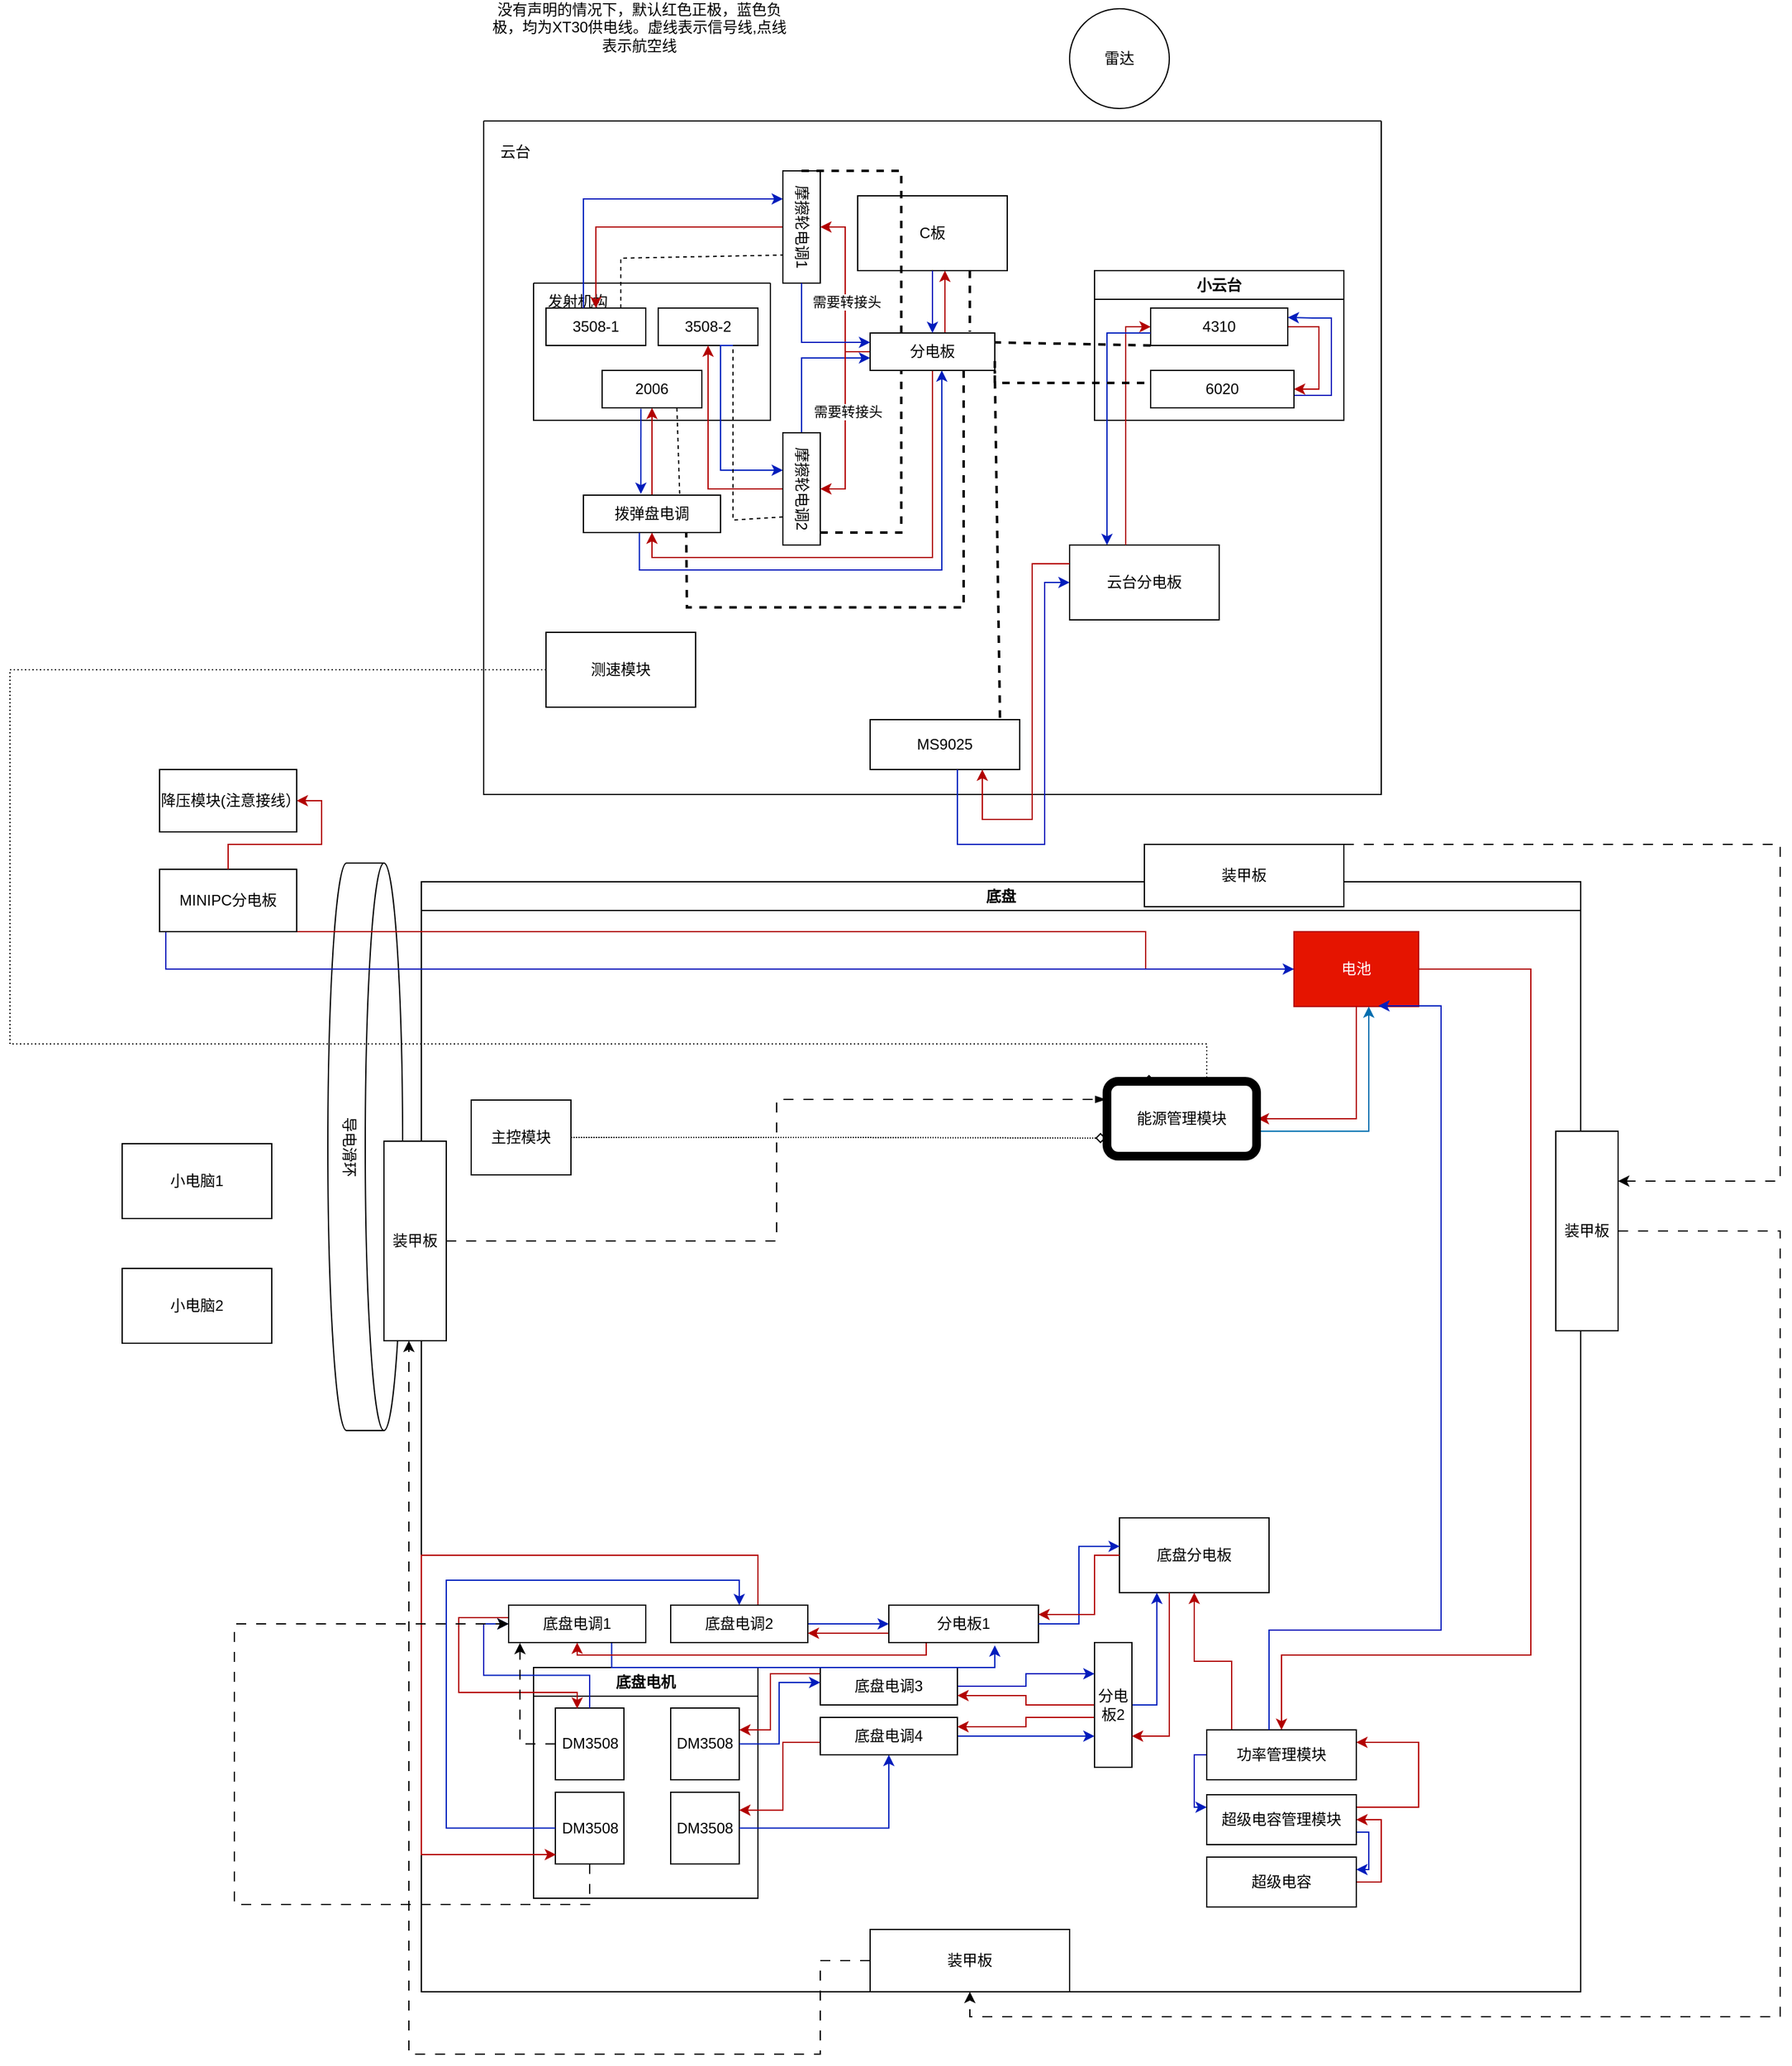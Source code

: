 <mxfile version="27.1.6">
  <diagram name="第 1 页" id="aTCW8c7fX1OC72tKNPOs">
    <mxGraphModel dx="2546" dy="654" grid="1" gridSize="10" guides="1" tooltips="1" connect="1" arrows="1" fold="1" page="1" pageScale="1" pageWidth="1654" pageHeight="2336" math="0" shadow="0">
      <root>
        <mxCell id="0" />
        <mxCell id="1" parent="0" />
        <mxCell id="EB4nh91A7E_JD2Sifpeh-33" value="导电滑环" style="shape=cylinder3;whiteSpace=wrap;html=1;boundedLbl=1;backgroundOutline=1;size=15;rotation=90;" vertex="1" parent="1">
          <mxGeometry x="-222.5" y="1062.5" width="455" height="60" as="geometry" />
        </mxCell>
        <mxCell id="6ucZ4N3q14ly0Ma9brnI-1" value="" style="swimlane;startSize=0;" parent="1" vertex="1">
          <mxGeometry x="100" y="270" width="720" height="540" as="geometry" />
        </mxCell>
        <mxCell id="6ucZ4N3q14ly0Ma9brnI-2" value="云台" style="text;html=1;align=center;verticalAlign=middle;resizable=0;points=[];autosize=1;strokeColor=none;fillColor=none;" parent="6ucZ4N3q14ly0Ma9brnI-1" vertex="1">
          <mxGeometry y="10" width="50" height="30" as="geometry" />
        </mxCell>
        <mxCell id="6ucZ4N3q14ly0Ma9brnI-4" value="C板" style="whiteSpace=wrap;html=1;" parent="6ucZ4N3q14ly0Ma9brnI-1" vertex="1">
          <mxGeometry x="300" y="60" width="120" height="60" as="geometry" />
        </mxCell>
        <mxCell id="6ucZ4N3q14ly0Ma9brnI-7" value="" style="swimlane;startSize=0;" parent="6ucZ4N3q14ly0Ma9brnI-1" vertex="1">
          <mxGeometry x="40" y="130" width="190" height="110" as="geometry" />
        </mxCell>
        <mxCell id="6ucZ4N3q14ly0Ma9brnI-5" value="3508-1" style="whiteSpace=wrap;html=1;" parent="6ucZ4N3q14ly0Ma9brnI-7" vertex="1">
          <mxGeometry x="10" y="20" width="80" height="30" as="geometry" />
        </mxCell>
        <mxCell id="6ucZ4N3q14ly0Ma9brnI-6" value="3508-2" style="whiteSpace=wrap;html=1;" parent="6ucZ4N3q14ly0Ma9brnI-7" vertex="1">
          <mxGeometry x="100" y="20" width="80" height="30" as="geometry" />
        </mxCell>
        <mxCell id="6ucZ4N3q14ly0Ma9brnI-8" value="发射机构" style="text;html=1;align=center;verticalAlign=middle;resizable=0;points=[];autosize=1;strokeColor=none;fillColor=none;" parent="6ucZ4N3q14ly0Ma9brnI-7" vertex="1">
          <mxGeometry width="70" height="30" as="geometry" />
        </mxCell>
        <mxCell id="6ucZ4N3q14ly0Ma9brnI-11" value="2006" style="whiteSpace=wrap;html=1;" parent="6ucZ4N3q14ly0Ma9brnI-7" vertex="1">
          <mxGeometry x="55" y="70" width="80" height="30" as="geometry" />
        </mxCell>
        <mxCell id="6ucZ4N3q14ly0Ma9brnI-16" value="小云台" style="swimlane;whiteSpace=wrap;html=1;" parent="6ucZ4N3q14ly0Ma9brnI-1" vertex="1">
          <mxGeometry x="490" y="120" width="200" height="120" as="geometry" />
        </mxCell>
        <mxCell id="6ucZ4N3q14ly0Ma9brnI-37" style="edgeStyle=orthogonalEdgeStyle;rounded=0;orthogonalLoop=1;jettySize=auto;html=1;entryX=1;entryY=0.5;entryDx=0;entryDy=0;exitX=1;exitY=0.5;exitDx=0;exitDy=0;fillColor=#e51400;strokeColor=#B20000;" parent="6ucZ4N3q14ly0Ma9brnI-16" source="6ucZ4N3q14ly0Ma9brnI-17" target="6ucZ4N3q14ly0Ma9brnI-19" edge="1">
          <mxGeometry relative="1" as="geometry" />
        </mxCell>
        <mxCell id="6ucZ4N3q14ly0Ma9brnI-17" value="4310" style="whiteSpace=wrap;html=1;" parent="6ucZ4N3q14ly0Ma9brnI-16" vertex="1">
          <mxGeometry x="45" y="30" width="110" height="30" as="geometry" />
        </mxCell>
        <mxCell id="6ucZ4N3q14ly0Ma9brnI-38" style="edgeStyle=orthogonalEdgeStyle;rounded=0;orthogonalLoop=1;jettySize=auto;html=1;exitX=1;exitY=1;exitDx=0;exitDy=0;entryX=1;entryY=0.25;entryDx=0;entryDy=0;fillColor=#0050ef;strokeColor=#001DBC;" parent="6ucZ4N3q14ly0Ma9brnI-16" source="6ucZ4N3q14ly0Ma9brnI-19" target="6ucZ4N3q14ly0Ma9brnI-17" edge="1">
          <mxGeometry relative="1" as="geometry">
            <Array as="points">
              <mxPoint x="160" y="100" />
              <mxPoint x="190" y="100" />
              <mxPoint x="190" y="38" />
              <mxPoint x="175" y="38" />
            </Array>
          </mxGeometry>
        </mxCell>
        <mxCell id="6ucZ4N3q14ly0Ma9brnI-19" value="6020" style="whiteSpace=wrap;html=1;" parent="6ucZ4N3q14ly0Ma9brnI-16" vertex="1">
          <mxGeometry x="45" y="80" width="115" height="30" as="geometry" />
        </mxCell>
        <mxCell id="6ucZ4N3q14ly0Ma9brnI-26" style="edgeStyle=orthogonalEdgeStyle;rounded=0;orthogonalLoop=1;jettySize=auto;html=1;fillColor=#e51400;strokeColor=#B20000;" parent="6ucZ4N3q14ly0Ma9brnI-1" source="6ucZ4N3q14ly0Ma9brnI-22" target="6ucZ4N3q14ly0Ma9brnI-5" edge="1">
          <mxGeometry relative="1" as="geometry" />
        </mxCell>
        <mxCell id="6ucZ4N3q14ly0Ma9brnI-22" value="摩擦轮电调1" style="whiteSpace=wrap;html=1;rotation=90;" parent="6ucZ4N3q14ly0Ma9brnI-1" vertex="1">
          <mxGeometry x="210" y="70" width="90" height="30" as="geometry" />
        </mxCell>
        <mxCell id="6ucZ4N3q14ly0Ma9brnI-27" style="edgeStyle=orthogonalEdgeStyle;rounded=0;orthogonalLoop=1;jettySize=auto;html=1;entryX=0.5;entryY=1;entryDx=0;entryDy=0;fillColor=#e51400;strokeColor=#B20000;" parent="6ucZ4N3q14ly0Ma9brnI-1" source="6ucZ4N3q14ly0Ma9brnI-23" target="6ucZ4N3q14ly0Ma9brnI-6" edge="1">
          <mxGeometry relative="1" as="geometry" />
        </mxCell>
        <mxCell id="EB4nh91A7E_JD2Sifpeh-8" style="edgeStyle=orthogonalEdgeStyle;rounded=0;orthogonalLoop=1;jettySize=auto;html=1;exitX=0;exitY=0.5;exitDx=0;exitDy=0;fillColor=#0050ef;strokeColor=#001DBC;" edge="1" parent="6ucZ4N3q14ly0Ma9brnI-1" source="6ucZ4N3q14ly0Ma9brnI-23">
          <mxGeometry relative="1" as="geometry">
            <mxPoint x="310" y="190" as="targetPoint" />
            <Array as="points">
              <mxPoint x="255" y="190" />
            </Array>
          </mxGeometry>
        </mxCell>
        <mxCell id="6ucZ4N3q14ly0Ma9brnI-23" value="摩擦轮电调2" style="whiteSpace=wrap;html=1;rotation=90;" parent="6ucZ4N3q14ly0Ma9brnI-1" vertex="1">
          <mxGeometry x="210" y="280" width="90" height="30" as="geometry" />
        </mxCell>
        <mxCell id="6ucZ4N3q14ly0Ma9brnI-31" style="edgeStyle=orthogonalEdgeStyle;rounded=0;orthogonalLoop=1;jettySize=auto;html=1;entryX=0.5;entryY=1;entryDx=0;entryDy=0;fillColor=#e51400;strokeColor=#B20000;" parent="6ucZ4N3q14ly0Ma9brnI-1" source="6ucZ4N3q14ly0Ma9brnI-30" target="6ucZ4N3q14ly0Ma9brnI-11" edge="1">
          <mxGeometry relative="1" as="geometry" />
        </mxCell>
        <mxCell id="6ucZ4N3q14ly0Ma9brnI-30" value="拨弹盘电调" style="whiteSpace=wrap;html=1;" parent="6ucZ4N3q14ly0Ma9brnI-1" vertex="1">
          <mxGeometry x="80" y="300" width="110" height="30" as="geometry" />
        </mxCell>
        <mxCell id="6ucZ4N3q14ly0Ma9brnI-35" style="edgeStyle=orthogonalEdgeStyle;rounded=0;orthogonalLoop=1;jettySize=auto;html=1;entryX=0.25;entryY=1;entryDx=0;entryDy=0;fillColor=#0050ef;strokeColor=#001DBC;" parent="6ucZ4N3q14ly0Ma9brnI-1" source="6ucZ4N3q14ly0Ma9brnI-5" target="6ucZ4N3q14ly0Ma9brnI-22" edge="1">
          <mxGeometry relative="1" as="geometry">
            <Array as="points">
              <mxPoint x="80" y="63" />
            </Array>
          </mxGeometry>
        </mxCell>
        <mxCell id="6ucZ4N3q14ly0Ma9brnI-44" style="edgeStyle=orthogonalEdgeStyle;rounded=0;orthogonalLoop=1;jettySize=auto;html=1;exitX=0.75;exitY=1;exitDx=0;exitDy=0;fillColor=#0050ef;strokeColor=#001DBC;" parent="6ucZ4N3q14ly0Ma9brnI-1" source="6ucZ4N3q14ly0Ma9brnI-6" edge="1">
          <mxGeometry relative="1" as="geometry">
            <mxPoint x="240" y="280" as="targetPoint" />
            <Array as="points">
              <mxPoint x="190" y="180" />
              <mxPoint x="190" y="280" />
              <mxPoint x="240" y="280" />
            </Array>
          </mxGeometry>
        </mxCell>
        <mxCell id="EB4nh91A7E_JD2Sifpeh-4" style="edgeStyle=orthogonalEdgeStyle;rounded=0;orthogonalLoop=1;jettySize=auto;html=1;entryX=0.75;entryY=1;entryDx=0;entryDy=0;exitX=0.408;exitY=1.003;exitDx=0;exitDy=0;exitPerimeter=0;fillColor=#0050ef;strokeColor=#001DBC;" edge="1" parent="6ucZ4N3q14ly0Ma9brnI-1" source="6ucZ4N3q14ly0Ma9brnI-30">
          <mxGeometry relative="1" as="geometry">
            <mxPoint x="113" y="330" as="sourcePoint" />
            <mxPoint x="367.5" y="200" as="targetPoint" />
            <Array as="points">
              <mxPoint x="125" y="360" />
              <mxPoint x="368" y="360" />
            </Array>
          </mxGeometry>
        </mxCell>
        <mxCell id="EB4nh91A7E_JD2Sifpeh-5" style="edgeStyle=orthogonalEdgeStyle;rounded=0;orthogonalLoop=1;jettySize=auto;html=1;exitX=0.389;exitY=1.024;exitDx=0;exitDy=0;exitPerimeter=0;fillColor=#0050ef;strokeColor=#001DBC;" edge="1" parent="6ucZ4N3q14ly0Ma9brnI-1" source="6ucZ4N3q14ly0Ma9brnI-11">
          <mxGeometry relative="1" as="geometry">
            <mxPoint x="126" y="299" as="targetPoint" />
            <Array as="points">
              <mxPoint x="126" y="299" />
            </Array>
          </mxGeometry>
        </mxCell>
        <mxCell id="EB4nh91A7E_JD2Sifpeh-9" value="" style="endArrow=none;dashed=1;html=1;rounded=0;exitX=0.75;exitY=0;exitDx=0;exitDy=0;entryX=0.75;entryY=1;entryDx=0;entryDy=0;" edge="1" parent="6ucZ4N3q14ly0Ma9brnI-1" source="6ucZ4N3q14ly0Ma9brnI-5" target="6ucZ4N3q14ly0Ma9brnI-22">
          <mxGeometry width="50" height="50" relative="1" as="geometry">
            <mxPoint x="340" y="280" as="sourcePoint" />
            <mxPoint x="390" y="230" as="targetPoint" />
            <Array as="points">
              <mxPoint x="110" y="110" />
            </Array>
          </mxGeometry>
        </mxCell>
        <mxCell id="EB4nh91A7E_JD2Sifpeh-10" value="" style="endArrow=none;dashed=1;html=1;rounded=0;entryX=0.75;entryY=1;entryDx=0;entryDy=0;exitX=0.75;exitY=1;exitDx=0;exitDy=0;" edge="1" parent="6ucZ4N3q14ly0Ma9brnI-1" source="6ucZ4N3q14ly0Ma9brnI-23" target="6ucZ4N3q14ly0Ma9brnI-6">
          <mxGeometry width="50" height="50" relative="1" as="geometry">
            <mxPoint x="340" y="280" as="sourcePoint" />
            <mxPoint x="390" y="230" as="targetPoint" />
            <Array as="points">
              <mxPoint x="200" y="320" />
            </Array>
          </mxGeometry>
        </mxCell>
        <mxCell id="EB4nh91A7E_JD2Sifpeh-11" value="" style="endArrow=none;dashed=1;html=1;strokeWidth=2;rounded=0;entryX=0.25;entryY=1;entryDx=0;entryDy=0;" edge="1" parent="6ucZ4N3q14ly0Ma9brnI-1" target="6ucZ4N3q14ly0Ma9brnI-20">
          <mxGeometry width="50" height="50" relative="1" as="geometry">
            <mxPoint x="270" y="330" as="sourcePoint" />
            <mxPoint x="320" y="280" as="targetPoint" />
            <Array as="points">
              <mxPoint x="335" y="330" />
            </Array>
          </mxGeometry>
        </mxCell>
        <mxCell id="EB4nh91A7E_JD2Sifpeh-13" value="" style="endArrow=none;dashed=1;html=1;rounded=0;exitX=0.75;exitY=1;exitDx=0;exitDy=0;entryX=0.702;entryY=-0.037;entryDx=0;entryDy=0;entryPerimeter=0;" edge="1" parent="6ucZ4N3q14ly0Ma9brnI-1" source="6ucZ4N3q14ly0Ma9brnI-11" target="6ucZ4N3q14ly0Ma9brnI-30">
          <mxGeometry width="50" height="50" relative="1" as="geometry">
            <mxPoint x="150" y="172" as="sourcePoint" />
            <mxPoint x="280" y="130" as="targetPoint" />
            <Array as="points" />
          </mxGeometry>
        </mxCell>
        <mxCell id="EB4nh91A7E_JD2Sifpeh-21" value="MS9025" style="whiteSpace=wrap;html=1;" vertex="1" parent="6ucZ4N3q14ly0Ma9brnI-1">
          <mxGeometry x="310" y="480" width="120" height="40" as="geometry" />
        </mxCell>
        <mxCell id="EB4nh91A7E_JD2Sifpeh-63" value="测速模块" style="whiteSpace=wrap;html=1;" vertex="1" parent="6ucZ4N3q14ly0Ma9brnI-1">
          <mxGeometry x="50" y="410" width="120" height="60" as="geometry" />
        </mxCell>
        <mxCell id="EB4nh91A7E_JD2Sifpeh-102" value="云台分电板" style="whiteSpace=wrap;html=1;" vertex="1" parent="6ucZ4N3q14ly0Ma9brnI-1">
          <mxGeometry x="470" y="340" width="120" height="60" as="geometry" />
        </mxCell>
        <mxCell id="6ucZ4N3q14ly0Ma9brnI-29" style="edgeStyle=orthogonalEdgeStyle;rounded=0;orthogonalLoop=1;jettySize=auto;html=1;entryX=0;entryY=0.5;entryDx=0;entryDy=0;fillColor=#e51400;strokeColor=#B20000;" parent="6ucZ4N3q14ly0Ma9brnI-1" target="6ucZ4N3q14ly0Ma9brnI-17" edge="1">
          <mxGeometry relative="1" as="geometry">
            <mxPoint x="515" y="340" as="sourcePoint" />
            <Array as="points">
              <mxPoint x="515" y="340" />
              <mxPoint x="515" y="165" />
            </Array>
          </mxGeometry>
        </mxCell>
        <mxCell id="6ucZ4N3q14ly0Ma9brnI-41" style="edgeStyle=orthogonalEdgeStyle;rounded=0;orthogonalLoop=1;jettySize=auto;html=1;fillColor=#0050ef;strokeColor=#001DBC;" parent="6ucZ4N3q14ly0Ma9brnI-1" source="6ucZ4N3q14ly0Ma9brnI-17" edge="1">
          <mxGeometry relative="1" as="geometry">
            <Array as="points">
              <mxPoint x="500" y="170" />
            </Array>
            <mxPoint x="500" y="340" as="targetPoint" />
          </mxGeometry>
        </mxCell>
        <mxCell id="EB4nh91A7E_JD2Sifpeh-30" style="edgeStyle=orthogonalEdgeStyle;rounded=0;orthogonalLoop=1;jettySize=auto;html=1;fillColor=#0050ef;strokeColor=#001DBC;entryX=0;entryY=0.5;entryDx=0;entryDy=0;" edge="1" parent="6ucZ4N3q14ly0Ma9brnI-1" source="EB4nh91A7E_JD2Sifpeh-21" target="EB4nh91A7E_JD2Sifpeh-102">
          <mxGeometry relative="1" as="geometry">
            <mxPoint x="420" y="670" as="targetPoint" />
            <Array as="points">
              <mxPoint x="380" y="580" />
              <mxPoint x="450" y="580" />
              <mxPoint x="450" y="370" />
            </Array>
          </mxGeometry>
        </mxCell>
        <mxCell id="EB4nh91A7E_JD2Sifpeh-29" style="edgeStyle=orthogonalEdgeStyle;rounded=0;orthogonalLoop=1;jettySize=auto;html=1;entryX=0.75;entryY=1;entryDx=0;entryDy=0;fillColor=#e51400;strokeColor=#B20000;exitX=0;exitY=0.25;exitDx=0;exitDy=0;" edge="1" parent="6ucZ4N3q14ly0Ma9brnI-1" source="EB4nh91A7E_JD2Sifpeh-102" target="EB4nh91A7E_JD2Sifpeh-21">
          <mxGeometry relative="1" as="geometry">
            <Array as="points">
              <mxPoint x="440" y="355" />
              <mxPoint x="440" y="560" />
              <mxPoint x="400" y="560" />
            </Array>
          </mxGeometry>
        </mxCell>
        <mxCell id="6ucZ4N3q14ly0Ma9brnI-24" style="edgeStyle=orthogonalEdgeStyle;rounded=0;orthogonalLoop=1;jettySize=auto;html=1;entryX=0.5;entryY=0;entryDx=0;entryDy=0;fillColor=#e51400;strokeColor=#B20000;" parent="1" source="6ucZ4N3q14ly0Ma9brnI-20" target="6ucZ4N3q14ly0Ma9brnI-22" edge="1">
          <mxGeometry relative="1" as="geometry" />
        </mxCell>
        <mxCell id="EB4nh91A7E_JD2Sifpeh-2" value="需要转接头" style="edgeLabel;html=1;align=center;verticalAlign=middle;resizable=0;points=[];" vertex="1" connectable="0" parent="6ucZ4N3q14ly0Ma9brnI-24">
          <mxGeometry x="-0.133" y="-1" relative="1" as="geometry">
            <mxPoint as="offset" />
          </mxGeometry>
        </mxCell>
        <mxCell id="6ucZ4N3q14ly0Ma9brnI-25" style="edgeStyle=orthogonalEdgeStyle;rounded=0;orthogonalLoop=1;jettySize=auto;html=1;entryX=0.5;entryY=0;entryDx=0;entryDy=0;fillColor=#e51400;strokeColor=#B20000;" parent="1" source="6ucZ4N3q14ly0Ma9brnI-20" target="6ucZ4N3q14ly0Ma9brnI-23" edge="1">
          <mxGeometry relative="1" as="geometry" />
        </mxCell>
        <mxCell id="EB4nh91A7E_JD2Sifpeh-3" value="需要转接头" style="edgeLabel;html=1;align=center;verticalAlign=middle;resizable=0;points=[];" vertex="1" connectable="0" parent="6ucZ4N3q14ly0Ma9brnI-25">
          <mxGeometry x="-0.102" y="2" relative="1" as="geometry">
            <mxPoint as="offset" />
          </mxGeometry>
        </mxCell>
        <mxCell id="6ucZ4N3q14ly0Ma9brnI-32" style="edgeStyle=orthogonalEdgeStyle;rounded=0;orthogonalLoop=1;jettySize=auto;html=1;entryX=0.5;entryY=1;entryDx=0;entryDy=0;fillColor=#e51400;strokeColor=#B20000;" parent="1" source="6ucZ4N3q14ly0Ma9brnI-20" target="6ucZ4N3q14ly0Ma9brnI-30" edge="1">
          <mxGeometry relative="1" as="geometry">
            <Array as="points">
              <mxPoint x="460" y="620" />
              <mxPoint x="235" y="620" />
            </Array>
          </mxGeometry>
        </mxCell>
        <mxCell id="6ucZ4N3q14ly0Ma9brnI-43" style="edgeStyle=orthogonalEdgeStyle;rounded=0;orthogonalLoop=1;jettySize=auto;html=1;fillColor=#e51400;strokeColor=#B20000;" parent="1" source="6ucZ4N3q14ly0Ma9brnI-20" edge="1">
          <mxGeometry relative="1" as="geometry">
            <mxPoint x="470" y="390" as="targetPoint" />
            <Array as="points">
              <mxPoint x="470" y="390" />
            </Array>
          </mxGeometry>
        </mxCell>
        <mxCell id="6ucZ4N3q14ly0Ma9brnI-20" value="分电板" style="whiteSpace=wrap;html=1;" parent="1" vertex="1">
          <mxGeometry x="410" y="440" width="100" height="30" as="geometry" />
        </mxCell>
        <mxCell id="6ucZ4N3q14ly0Ma9brnI-21" style="edgeStyle=orthogonalEdgeStyle;rounded=0;orthogonalLoop=1;jettySize=auto;html=1;fillColor=#0050ef;strokeColor=#001DBC;" parent="1" source="6ucZ4N3q14ly0Ma9brnI-4" target="6ucZ4N3q14ly0Ma9brnI-20" edge="1">
          <mxGeometry relative="1" as="geometry" />
        </mxCell>
        <mxCell id="EB4nh91A7E_JD2Sifpeh-7" style="edgeStyle=orthogonalEdgeStyle;rounded=0;orthogonalLoop=1;jettySize=auto;html=1;entryX=0;entryY=0.25;entryDx=0;entryDy=0;exitX=1;exitY=0.5;exitDx=0;exitDy=0;fillColor=#0050ef;strokeColor=#001DBC;" edge="1" parent="1" source="6ucZ4N3q14ly0Ma9brnI-22" target="6ucZ4N3q14ly0Ma9brnI-20">
          <mxGeometry relative="1" as="geometry" />
        </mxCell>
        <mxCell id="EB4nh91A7E_JD2Sifpeh-12" value="" style="endArrow=none;dashed=1;html=1;strokeWidth=2;rounded=0;entryX=0;entryY=0.5;entryDx=0;entryDy=0;exitX=0.25;exitY=0;exitDx=0;exitDy=0;" edge="1" parent="1" source="6ucZ4N3q14ly0Ma9brnI-20" target="6ucZ4N3q14ly0Ma9brnI-22">
          <mxGeometry width="50" height="50" relative="1" as="geometry">
            <mxPoint x="500" y="690" as="sourcePoint" />
            <mxPoint x="565" y="560" as="targetPoint" />
            <Array as="points">
              <mxPoint x="435" y="310" />
            </Array>
          </mxGeometry>
        </mxCell>
        <mxCell id="EB4nh91A7E_JD2Sifpeh-16" value="" style="endArrow=none;dashed=1;html=1;strokeWidth=2;rounded=0;entryX=0.75;entryY=1;entryDx=0;entryDy=0;exitX=0.75;exitY=1;exitDx=0;exitDy=0;" edge="1" parent="1" source="6ucZ4N3q14ly0Ma9brnI-20" target="6ucZ4N3q14ly0Ma9brnI-30">
          <mxGeometry width="50" height="50" relative="1" as="geometry">
            <mxPoint x="280" y="730" as="sourcePoint" />
            <mxPoint x="345" y="600" as="targetPoint" />
            <Array as="points">
              <mxPoint x="485" y="660" />
              <mxPoint x="263" y="660" />
            </Array>
          </mxGeometry>
        </mxCell>
        <mxCell id="EB4nh91A7E_JD2Sifpeh-17" value="" style="endArrow=none;dashed=1;html=1;strokeWidth=2;rounded=0;entryX=1;entryY=0.25;entryDx=0;entryDy=0;exitX=0;exitY=1;exitDx=0;exitDy=0;" edge="1" parent="1" source="6ucZ4N3q14ly0Ma9brnI-17" target="6ucZ4N3q14ly0Ma9brnI-20">
          <mxGeometry width="50" height="50" relative="1" as="geometry">
            <mxPoint x="695" y="497" as="sourcePoint" />
            <mxPoint x="630" y="390" as="targetPoint" />
            <Array as="points" />
          </mxGeometry>
        </mxCell>
        <mxCell id="EB4nh91A7E_JD2Sifpeh-18" value="" style="endArrow=none;dashed=1;html=1;strokeWidth=2;rounded=0;entryX=1;entryY=0.75;entryDx=0;entryDy=0;" edge="1" parent="1" target="6ucZ4N3q14ly0Ma9brnI-20">
          <mxGeometry width="50" height="50" relative="1" as="geometry">
            <mxPoint x="630" y="480" as="sourcePoint" />
            <mxPoint x="640" y="480" as="targetPoint" />
            <Array as="points">
              <mxPoint x="510" y="480" />
            </Array>
          </mxGeometry>
        </mxCell>
        <mxCell id="EB4nh91A7E_JD2Sifpeh-20" value="" style="endArrow=none;dashed=1;html=1;strokeWidth=2;rounded=0;exitX=0.75;exitY=1;exitDx=0;exitDy=0;" edge="1" parent="1" source="6ucZ4N3q14ly0Ma9brnI-4">
          <mxGeometry width="50" height="50" relative="1" as="geometry">
            <mxPoint x="615" y="352" as="sourcePoint" />
            <mxPoint x="490" y="439" as="targetPoint" />
            <Array as="points" />
          </mxGeometry>
        </mxCell>
        <mxCell id="EB4nh91A7E_JD2Sifpeh-23" value="" style="endArrow=none;dashed=1;html=1;strokeWidth=2;rounded=0;entryX=1;entryY=1;entryDx=0;entryDy=0;exitX=0.868;exitY=-0.037;exitDx=0;exitDy=0;exitPerimeter=0;" edge="1" parent="1" source="EB4nh91A7E_JD2Sifpeh-21" target="6ucZ4N3q14ly0Ma9brnI-20">
          <mxGeometry width="50" height="50" relative="1" as="geometry">
            <mxPoint x="470" y="850" as="sourcePoint" />
            <mxPoint x="535" y="720" as="targetPoint" />
            <Array as="points" />
          </mxGeometry>
        </mxCell>
        <mxCell id="EB4nh91A7E_JD2Sifpeh-24" value="底盘" style="swimlane;whiteSpace=wrap;html=1;" vertex="1" parent="1">
          <mxGeometry x="50" y="880" width="930" height="890" as="geometry" />
        </mxCell>
        <mxCell id="EB4nh91A7E_JD2Sifpeh-28" style="edgeStyle=orthogonalEdgeStyle;rounded=0;orthogonalLoop=1;jettySize=auto;html=1;entryX=1;entryY=0.25;entryDx=0;entryDy=0;fillColor=#e51400;strokeColor=#B20000;" edge="1" parent="EB4nh91A7E_JD2Sifpeh-24" target="EB4nh91A7E_JD2Sifpeh-27">
          <mxGeometry relative="1" as="geometry">
            <mxPoint x="700" y="77.5" as="sourcePoint" />
            <mxPoint x="460" y="92.5" as="targetPoint" />
            <Array as="points">
              <mxPoint x="700" y="70" />
              <mxPoint x="581" y="70" />
              <mxPoint x="581" y="40" />
              <mxPoint x="-140" y="40" />
              <mxPoint x="-140" y="2" />
            </Array>
          </mxGeometry>
        </mxCell>
        <mxCell id="EB4nh91A7E_JD2Sifpeh-35" style="edgeStyle=orthogonalEdgeStyle;rounded=0;orthogonalLoop=1;jettySize=auto;html=1;entryX=1;entryY=0.5;entryDx=0;entryDy=0;exitX=0.5;exitY=1;exitDx=0;exitDy=0;fillColor=#e51400;strokeColor=#B20000;" edge="1" parent="EB4nh91A7E_JD2Sifpeh-24" source="EB4nh91A7E_JD2Sifpeh-25" target="EB4nh91A7E_JD2Sifpeh-34">
          <mxGeometry relative="1" as="geometry" />
        </mxCell>
        <mxCell id="EB4nh91A7E_JD2Sifpeh-25" value="电池" style="whiteSpace=wrap;html=1;fillColor=#e51400;fontColor=#ffffff;strokeColor=#B20000;" vertex="1" parent="EB4nh91A7E_JD2Sifpeh-24">
          <mxGeometry x="700" y="40" width="100" height="60" as="geometry" />
        </mxCell>
        <mxCell id="EB4nh91A7E_JD2Sifpeh-31" style="edgeStyle=orthogonalEdgeStyle;rounded=0;orthogonalLoop=1;jettySize=auto;html=1;fillColor=#0050ef;strokeColor=#001DBC;" edge="1" parent="EB4nh91A7E_JD2Sifpeh-24">
          <mxGeometry relative="1" as="geometry">
            <mxPoint x="-205" y="20.0" as="sourcePoint" />
            <mxPoint x="700" y="70" as="targetPoint" />
            <Array as="points">
              <mxPoint x="700" y="70" />
            </Array>
          </mxGeometry>
        </mxCell>
        <mxCell id="EB4nh91A7E_JD2Sifpeh-36" style="edgeStyle=orthogonalEdgeStyle;rounded=0;orthogonalLoop=1;jettySize=auto;html=1;fillColor=#1ba1e2;strokeColor=#006EAF;" edge="1" parent="EB4nh91A7E_JD2Sifpeh-24" source="EB4nh91A7E_JD2Sifpeh-34">
          <mxGeometry relative="1" as="geometry">
            <mxPoint x="760" y="100" as="targetPoint" />
            <Array as="points">
              <mxPoint x="760" y="200" />
              <mxPoint x="760" y="100" />
            </Array>
          </mxGeometry>
        </mxCell>
        <mxCell id="EB4nh91A7E_JD2Sifpeh-34" value="能源管理模块" style="rounded=1;whiteSpace=wrap;html=1;glass=0;strokeWidth=7;perimeterSpacing=1;" vertex="1" parent="EB4nh91A7E_JD2Sifpeh-24">
          <mxGeometry x="550" y="160" width="120" height="60" as="geometry" />
        </mxCell>
        <mxCell id="EB4nh91A7E_JD2Sifpeh-38" style="edgeStyle=orthogonalEdgeStyle;rounded=0;orthogonalLoop=1;jettySize=auto;html=1;entryX=0;entryY=0.75;entryDx=0;entryDy=0;endArrow=diamond;endFill=0;dashed=1;dashPattern=1 1;" edge="1" parent="EB4nh91A7E_JD2Sifpeh-24" source="EB4nh91A7E_JD2Sifpeh-37" target="EB4nh91A7E_JD2Sifpeh-34">
          <mxGeometry relative="1" as="geometry" />
        </mxCell>
        <mxCell id="EB4nh91A7E_JD2Sifpeh-37" value="主控模块" style="rounded=0;whiteSpace=wrap;html=1;" vertex="1" parent="EB4nh91A7E_JD2Sifpeh-24">
          <mxGeometry x="40" y="175" width="80" height="60" as="geometry" />
        </mxCell>
        <mxCell id="EB4nh91A7E_JD2Sifpeh-43" value="装甲板" style="whiteSpace=wrap;html=1;" vertex="1" parent="EB4nh91A7E_JD2Sifpeh-24">
          <mxGeometry x="-30" y="208" width="50" height="160" as="geometry" />
        </mxCell>
        <mxCell id="EB4nh91A7E_JD2Sifpeh-40" style="edgeStyle=orthogonalEdgeStyle;rounded=0;orthogonalLoop=1;jettySize=auto;html=1;entryX=0;entryY=0.25;entryDx=0;entryDy=0;endArrow=blockThin;endFill=1;dashed=1;dashPattern=8 8;exitX=1;exitY=0.5;exitDx=0;exitDy=0;" edge="1" parent="EB4nh91A7E_JD2Sifpeh-24" source="EB4nh91A7E_JD2Sifpeh-43" target="EB4nh91A7E_JD2Sifpeh-34">
          <mxGeometry relative="1" as="geometry">
            <mxPoint x="10" y="170" as="sourcePoint" />
          </mxGeometry>
        </mxCell>
        <mxCell id="EB4nh91A7E_JD2Sifpeh-113" style="edgeStyle=orthogonalEdgeStyle;rounded=0;orthogonalLoop=1;jettySize=auto;html=1;exitX=0;exitY=0.5;exitDx=0;exitDy=0;dashed=1;dashPattern=8 8;" edge="1" parent="EB4nh91A7E_JD2Sifpeh-24" source="EB4nh91A7E_JD2Sifpeh-46" target="EB4nh91A7E_JD2Sifpeh-43">
          <mxGeometry relative="1" as="geometry">
            <Array as="points">
              <mxPoint x="320" y="865" />
              <mxPoint x="320" y="940" />
              <mxPoint x="-10" y="940" />
            </Array>
          </mxGeometry>
        </mxCell>
        <mxCell id="EB4nh91A7E_JD2Sifpeh-46" value="装甲板" style="whiteSpace=wrap;html=1;" vertex="1" parent="EB4nh91A7E_JD2Sifpeh-24">
          <mxGeometry x="360" y="840" width="160" height="50" as="geometry" />
        </mxCell>
        <mxCell id="EB4nh91A7E_JD2Sifpeh-119" value="底盘分电板" style="whiteSpace=wrap;html=1;" vertex="1" parent="EB4nh91A7E_JD2Sifpeh-24">
          <mxGeometry x="560" y="510" width="120" height="60" as="geometry" />
        </mxCell>
        <mxCell id="EB4nh91A7E_JD2Sifpeh-32" value="没有声明的情况下，默认红色正极，蓝色负极，均为XT30供电线。虚线表示信号线,点线表示航空线" style="text;html=1;align=center;verticalAlign=middle;whiteSpace=wrap;rounded=0;" vertex="1" parent="1">
          <mxGeometry x="100" y="180" width="250" height="30" as="geometry" />
        </mxCell>
        <mxCell id="EB4nh91A7E_JD2Sifpeh-114" style="edgeStyle=orthogonalEdgeStyle;rounded=0;orthogonalLoop=1;jettySize=auto;html=1;entryX=1;entryY=0.25;entryDx=0;entryDy=0;exitX=1;exitY=0;exitDx=0;exitDy=0;dashed=1;dashPattern=8 8;" edge="1" parent="1" source="EB4nh91A7E_JD2Sifpeh-41" target="EB4nh91A7E_JD2Sifpeh-44">
          <mxGeometry relative="1" as="geometry">
            <Array as="points">
              <mxPoint x="1140" y="850" />
              <mxPoint x="1140" y="1120" />
            </Array>
          </mxGeometry>
        </mxCell>
        <mxCell id="EB4nh91A7E_JD2Sifpeh-41" value="装甲板" style="whiteSpace=wrap;html=1;" vertex="1" parent="1">
          <mxGeometry x="630" y="850" width="160" height="50" as="geometry" />
        </mxCell>
        <mxCell id="EB4nh91A7E_JD2Sifpeh-53" value="底盘电机" style="swimlane;whiteSpace=wrap;html=1;" vertex="1" parent="1">
          <mxGeometry x="140" y="1510" width="180" height="185" as="geometry" />
        </mxCell>
        <mxCell id="EB4nh91A7E_JD2Sifpeh-54" value="DM3508" style="whiteSpace=wrap;html=1;" vertex="1" parent="EB4nh91A7E_JD2Sifpeh-53">
          <mxGeometry x="17.5" y="32.5" width="55" height="57.5" as="geometry" />
        </mxCell>
        <mxCell id="EB4nh91A7E_JD2Sifpeh-55" value="DM3508" style="whiteSpace=wrap;html=1;" vertex="1" parent="EB4nh91A7E_JD2Sifpeh-53">
          <mxGeometry x="110" y="32.5" width="55" height="57.5" as="geometry" />
        </mxCell>
        <mxCell id="EB4nh91A7E_JD2Sifpeh-56" value="DM3508" style="whiteSpace=wrap;html=1;" vertex="1" parent="EB4nh91A7E_JD2Sifpeh-53">
          <mxGeometry x="17.5" y="100" width="55" height="57.5" as="geometry" />
        </mxCell>
        <mxCell id="EB4nh91A7E_JD2Sifpeh-57" value="DM3508" style="whiteSpace=wrap;html=1;" vertex="1" parent="EB4nh91A7E_JD2Sifpeh-53">
          <mxGeometry x="110" y="100" width="55" height="57.5" as="geometry" />
        </mxCell>
        <mxCell id="EB4nh91A7E_JD2Sifpeh-62" style="edgeStyle=orthogonalEdgeStyle;rounded=0;orthogonalLoop=1;jettySize=auto;html=1;fillColor=#0050ef;strokeColor=#001DBC;" edge="1" parent="1" source="EB4nh91A7E_JD2Sifpeh-57" target="EB4nh91A7E_JD2Sifpeh-60">
          <mxGeometry relative="1" as="geometry">
            <Array as="points">
              <mxPoint x="425" y="1639" />
            </Array>
          </mxGeometry>
        </mxCell>
        <mxCell id="EB4nh91A7E_JD2Sifpeh-67" style="edgeStyle=orthogonalEdgeStyle;rounded=0;orthogonalLoop=1;jettySize=auto;html=1;entryX=0;entryY=0.75;entryDx=0;entryDy=0;fillColor=#0050ef;strokeColor=#001DBC;" edge="1" parent="1" source="EB4nh91A7E_JD2Sifpeh-60" target="EB4nh91A7E_JD2Sifpeh-65">
          <mxGeometry relative="1" as="geometry" />
        </mxCell>
        <mxCell id="EB4nh91A7E_JD2Sifpeh-70" style="edgeStyle=orthogonalEdgeStyle;rounded=0;orthogonalLoop=1;jettySize=auto;html=1;entryX=1;entryY=0.25;entryDx=0;entryDy=0;fillColor=#e51400;strokeColor=#B20000;" edge="1" parent="1" source="EB4nh91A7E_JD2Sifpeh-60" target="EB4nh91A7E_JD2Sifpeh-57">
          <mxGeometry relative="1" as="geometry">
            <Array as="points">
              <mxPoint x="340" y="1570" />
              <mxPoint x="340" y="1624" />
            </Array>
          </mxGeometry>
        </mxCell>
        <mxCell id="EB4nh91A7E_JD2Sifpeh-60" value="底盘电调4" style="whiteSpace=wrap;html=1;" vertex="1" parent="1">
          <mxGeometry x="370" y="1550" width="110" height="30" as="geometry" />
        </mxCell>
        <mxCell id="EB4nh91A7E_JD2Sifpeh-66" style="edgeStyle=orthogonalEdgeStyle;rounded=0;orthogonalLoop=1;jettySize=auto;html=1;entryX=0;entryY=0.25;entryDx=0;entryDy=0;fillColor=#0050ef;strokeColor=#001DBC;" edge="1" parent="1" source="EB4nh91A7E_JD2Sifpeh-61" target="EB4nh91A7E_JD2Sifpeh-65">
          <mxGeometry relative="1" as="geometry" />
        </mxCell>
        <mxCell id="EB4nh91A7E_JD2Sifpeh-71" style="edgeStyle=orthogonalEdgeStyle;rounded=0;orthogonalLoop=1;jettySize=auto;html=1;fillColor=#e51400;strokeColor=#B20000;exitX=0.073;exitY=0.104;exitDx=0;exitDy=0;exitPerimeter=0;" edge="1" parent="1" source="EB4nh91A7E_JD2Sifpeh-61">
          <mxGeometry relative="1" as="geometry">
            <mxPoint x="305" y="1560" as="targetPoint" />
            <Array as="points">
              <mxPoint x="370" y="1513" />
              <mxPoint x="370" y="1515" />
              <mxPoint x="330" y="1515" />
              <mxPoint x="330" y="1560" />
            </Array>
          </mxGeometry>
        </mxCell>
        <mxCell id="EB4nh91A7E_JD2Sifpeh-61" value="底盘电调3" style="whiteSpace=wrap;html=1;" vertex="1" parent="1">
          <mxGeometry x="370" y="1510" width="110" height="30" as="geometry" />
        </mxCell>
        <mxCell id="EB4nh91A7E_JD2Sifpeh-78" style="edgeStyle=orthogonalEdgeStyle;rounded=0;orthogonalLoop=1;jettySize=auto;html=1;fillColor=#e51400;strokeColor=#B20000;" edge="1" parent="1" source="EB4nh91A7E_JD2Sifpeh-58">
          <mxGeometry relative="1" as="geometry">
            <mxPoint x="175" y="1543" as="targetPoint" />
            <Array as="points">
              <mxPoint x="80" y="1470" />
              <mxPoint x="80" y="1530" />
              <mxPoint x="175" y="1530" />
              <mxPoint x="175" y="1543" />
            </Array>
          </mxGeometry>
        </mxCell>
        <mxCell id="EB4nh91A7E_JD2Sifpeh-85" style="edgeStyle=orthogonalEdgeStyle;rounded=0;orthogonalLoop=1;jettySize=auto;html=1;entryX=0.707;entryY=1.076;entryDx=0;entryDy=0;exitX=0.75;exitY=1;exitDx=0;exitDy=0;entryPerimeter=0;fillColor=#0050ef;strokeColor=#001DBC;" edge="1" parent="1">
          <mxGeometry relative="1" as="geometry">
            <mxPoint x="202.66" y="1490" as="sourcePoint" />
            <mxPoint x="510.0" y="1492.28" as="targetPoint" />
            <Array as="points">
              <mxPoint x="203" y="1510" />
              <mxPoint x="510" y="1510" />
            </Array>
          </mxGeometry>
        </mxCell>
        <mxCell id="EB4nh91A7E_JD2Sifpeh-58" value="底盘电调1" style="whiteSpace=wrap;html=1;" vertex="1" parent="1">
          <mxGeometry x="120" y="1460" width="110" height="30" as="geometry" />
        </mxCell>
        <mxCell id="EB4nh91A7E_JD2Sifpeh-75" style="edgeStyle=orthogonalEdgeStyle;rounded=0;orthogonalLoop=1;jettySize=auto;html=1;fillColor=#e51400;strokeColor=#B20000;" edge="1" parent="1" source="EB4nh91A7E_JD2Sifpeh-59">
          <mxGeometry relative="1" as="geometry">
            <mxPoint x="158" y="1660" as="targetPoint" />
            <Array as="points">
              <mxPoint x="320" y="1420" />
              <mxPoint x="50" y="1420" />
              <mxPoint x="50" y="1660" />
              <mxPoint x="157" y="1660" />
            </Array>
          </mxGeometry>
        </mxCell>
        <mxCell id="EB4nh91A7E_JD2Sifpeh-80" style="edgeStyle=orthogonalEdgeStyle;rounded=0;orthogonalLoop=1;jettySize=auto;html=1;entryX=0;entryY=0.5;entryDx=0;entryDy=0;fillColor=#0050ef;strokeColor=#001DBC;" edge="1" parent="1" source="EB4nh91A7E_JD2Sifpeh-59" target="EB4nh91A7E_JD2Sifpeh-79">
          <mxGeometry relative="1" as="geometry" />
        </mxCell>
        <mxCell id="EB4nh91A7E_JD2Sifpeh-59" value="底盘电调2" style="whiteSpace=wrap;html=1;" vertex="1" parent="1">
          <mxGeometry x="250" y="1460" width="110" height="30" as="geometry" />
        </mxCell>
        <mxCell id="EB4nh91A7E_JD2Sifpeh-64" style="edgeStyle=orthogonalEdgeStyle;rounded=0;orthogonalLoop=1;jettySize=auto;html=1;entryX=0.25;entryY=0;entryDx=0;entryDy=0;dashed=1;dashPattern=1 2;endArrow=diamond;endFill=0;" edge="1" parent="1" source="EB4nh91A7E_JD2Sifpeh-63" target="EB4nh91A7E_JD2Sifpeh-34">
          <mxGeometry relative="1" as="geometry">
            <Array as="points">
              <mxPoint x="-280" y="710" />
              <mxPoint x="-280" y="1010" />
              <mxPoint x="680" y="1010" />
            </Array>
          </mxGeometry>
        </mxCell>
        <mxCell id="EB4nh91A7E_JD2Sifpeh-68" style="edgeStyle=orthogonalEdgeStyle;rounded=0;orthogonalLoop=1;jettySize=auto;html=1;entryX=1;entryY=0.75;entryDx=0;entryDy=0;fillColor=#e51400;strokeColor=#B20000;" edge="1" parent="1" source="EB4nh91A7E_JD2Sifpeh-65" target="EB4nh91A7E_JD2Sifpeh-61">
          <mxGeometry relative="1" as="geometry" />
        </mxCell>
        <mxCell id="EB4nh91A7E_JD2Sifpeh-69" style="edgeStyle=orthogonalEdgeStyle;rounded=0;orthogonalLoop=1;jettySize=auto;html=1;entryX=1;entryY=0.25;entryDx=0;entryDy=0;fillColor=#e51400;strokeColor=#B20000;" edge="1" parent="1" source="EB4nh91A7E_JD2Sifpeh-65" target="EB4nh91A7E_JD2Sifpeh-60">
          <mxGeometry relative="1" as="geometry">
            <Array as="points">
              <mxPoint x="535" y="1550" />
              <mxPoint x="535" y="1558" />
            </Array>
          </mxGeometry>
        </mxCell>
        <mxCell id="EB4nh91A7E_JD2Sifpeh-122" style="edgeStyle=orthogonalEdgeStyle;rounded=0;orthogonalLoop=1;jettySize=auto;html=1;exitX=1;exitY=0.5;exitDx=0;exitDy=0;fillColor=#0050ef;strokeColor=#001DBC;" edge="1" parent="1" source="EB4nh91A7E_JD2Sifpeh-65">
          <mxGeometry relative="1" as="geometry">
            <mxPoint x="640" y="1450" as="targetPoint" />
            <Array as="points">
              <mxPoint x="640" y="1540" />
              <mxPoint x="640" y="1450" />
            </Array>
          </mxGeometry>
        </mxCell>
        <mxCell id="EB4nh91A7E_JD2Sifpeh-65" value="分电板2" style="whiteSpace=wrap;html=1;" vertex="1" parent="1">
          <mxGeometry x="590" y="1490" width="30" height="100" as="geometry" />
        </mxCell>
        <mxCell id="EB4nh91A7E_JD2Sifpeh-72" style="edgeStyle=orthogonalEdgeStyle;rounded=0;orthogonalLoop=1;jettySize=auto;html=1;fillColor=#0050ef;strokeColor=#001DBC;" edge="1" parent="1" source="EB4nh91A7E_JD2Sifpeh-55">
          <mxGeometry relative="1" as="geometry">
            <mxPoint x="370" y="1522" as="targetPoint" />
            <Array as="points">
              <mxPoint x="337" y="1571" />
              <mxPoint x="337" y="1522" />
            </Array>
          </mxGeometry>
        </mxCell>
        <mxCell id="EB4nh91A7E_JD2Sifpeh-73" style="edgeStyle=orthogonalEdgeStyle;rounded=0;orthogonalLoop=1;jettySize=auto;html=1;entryX=0;entryY=0.5;entryDx=0;entryDy=0;fillColor=#0050ef;strokeColor=#001DBC;" edge="1" parent="1" source="EB4nh91A7E_JD2Sifpeh-54" target="EB4nh91A7E_JD2Sifpeh-58">
          <mxGeometry relative="1" as="geometry" />
        </mxCell>
        <mxCell id="EB4nh91A7E_JD2Sifpeh-74" style="edgeStyle=orthogonalEdgeStyle;rounded=0;orthogonalLoop=1;jettySize=auto;html=1;entryX=0.5;entryY=0;entryDx=0;entryDy=0;fillColor=#0050ef;strokeColor=#001DBC;" edge="1" parent="1" source="EB4nh91A7E_JD2Sifpeh-56" target="EB4nh91A7E_JD2Sifpeh-59">
          <mxGeometry relative="1" as="geometry">
            <Array as="points">
              <mxPoint x="70" y="1639" />
              <mxPoint x="70" y="1440" />
              <mxPoint x="305" y="1440" />
            </Array>
          </mxGeometry>
        </mxCell>
        <mxCell id="EB4nh91A7E_JD2Sifpeh-82" style="edgeStyle=orthogonalEdgeStyle;rounded=0;orthogonalLoop=1;jettySize=auto;html=1;entryX=1;entryY=0.75;entryDx=0;entryDy=0;fillColor=#e51400;strokeColor=#B20000;" edge="1" parent="1" source="EB4nh91A7E_JD2Sifpeh-79" target="EB4nh91A7E_JD2Sifpeh-59">
          <mxGeometry relative="1" as="geometry">
            <Array as="points">
              <mxPoint x="393" y="1483" />
            </Array>
          </mxGeometry>
        </mxCell>
        <mxCell id="EB4nh91A7E_JD2Sifpeh-123" style="edgeStyle=orthogonalEdgeStyle;rounded=0;orthogonalLoop=1;jettySize=auto;html=1;entryX=0.5;entryY=1;entryDx=0;entryDy=0;exitX=0.25;exitY=1;exitDx=0;exitDy=0;fillColor=#e51400;strokeColor=#B20000;" edge="1" parent="1" source="EB4nh91A7E_JD2Sifpeh-79" target="EB4nh91A7E_JD2Sifpeh-58">
          <mxGeometry relative="1" as="geometry">
            <Array as="points">
              <mxPoint x="455" y="1500" />
              <mxPoint x="175" y="1500" />
            </Array>
          </mxGeometry>
        </mxCell>
        <mxCell id="EB4nh91A7E_JD2Sifpeh-79" value="分电板1" style="whiteSpace=wrap;html=1;" vertex="1" parent="1">
          <mxGeometry x="425" y="1460" width="120" height="30" as="geometry" />
        </mxCell>
        <mxCell id="EB4nh91A7E_JD2Sifpeh-88" value="雷达" style="ellipse;whiteSpace=wrap;html=1;" vertex="1" parent="1">
          <mxGeometry x="570" y="180" width="80" height="80" as="geometry" />
        </mxCell>
        <mxCell id="EB4nh91A7E_JD2Sifpeh-103" style="edgeStyle=orthogonalEdgeStyle;rounded=0;orthogonalLoop=1;jettySize=auto;html=1;entryX=1;entryY=0.5;entryDx=0;entryDy=0;exitX=1;exitY=0.5;exitDx=0;exitDy=0;fillColor=#e51400;strokeColor=#B20000;" edge="1" parent="1" source="EB4nh91A7E_JD2Sifpeh-49" target="EB4nh91A7E_JD2Sifpeh-48">
          <mxGeometry relative="1" as="geometry" />
        </mxCell>
        <mxCell id="EB4nh91A7E_JD2Sifpeh-49" value="超级电容" style="whiteSpace=wrap;html=1;" vertex="1" parent="1">
          <mxGeometry x="680" y="1662" width="120" height="40" as="geometry" />
        </mxCell>
        <mxCell id="EB4nh91A7E_JD2Sifpeh-104" style="edgeStyle=orthogonalEdgeStyle;rounded=0;orthogonalLoop=1;jettySize=auto;html=1;entryX=1;entryY=0.5;entryDx=0;entryDy=0;fillColor=#e51400;strokeColor=#B20000;" edge="1" parent="1">
          <mxGeometry relative="1" as="geometry">
            <mxPoint x="800" y="1622" as="sourcePoint" />
            <mxPoint x="800" y="1570" as="targetPoint" />
            <Array as="points">
              <mxPoint x="850" y="1622" />
              <mxPoint x="850" y="1570" />
            </Array>
          </mxGeometry>
        </mxCell>
        <mxCell id="EB4nh91A7E_JD2Sifpeh-105" style="edgeStyle=orthogonalEdgeStyle;rounded=0;orthogonalLoop=1;jettySize=auto;html=1;entryX=1;entryY=0.25;entryDx=0;entryDy=0;exitX=1;exitY=0.75;exitDx=0;exitDy=0;fillColor=#0050ef;strokeColor=#001DBC;" edge="1" parent="1" source="EB4nh91A7E_JD2Sifpeh-48" target="EB4nh91A7E_JD2Sifpeh-49">
          <mxGeometry relative="1" as="geometry">
            <mxPoint x="810" y="1680" as="targetPoint" />
            <Array as="points">
              <mxPoint x="810" y="1642" />
              <mxPoint x="810" y="1672" />
            </Array>
          </mxGeometry>
        </mxCell>
        <mxCell id="EB4nh91A7E_JD2Sifpeh-48" value="超级电容管理模块" style="whiteSpace=wrap;html=1;" vertex="1" parent="1">
          <mxGeometry x="680" y="1612" width="120" height="40" as="geometry" />
        </mxCell>
        <mxCell id="EB4nh91A7E_JD2Sifpeh-106" style="edgeStyle=orthogonalEdgeStyle;rounded=0;orthogonalLoop=1;jettySize=auto;html=1;entryX=0;entryY=0.25;entryDx=0;entryDy=0;fillColor=#0050ef;strokeColor=#001DBC;" edge="1" parent="1" source="EB4nh91A7E_JD2Sifpeh-51" target="EB4nh91A7E_JD2Sifpeh-48">
          <mxGeometry relative="1" as="geometry">
            <mxPoint x="670" y="1620" as="targetPoint" />
            <Array as="points">
              <mxPoint x="670" y="1580" />
              <mxPoint x="670" y="1622" />
            </Array>
          </mxGeometry>
        </mxCell>
        <mxCell id="EB4nh91A7E_JD2Sifpeh-120" style="edgeStyle=orthogonalEdgeStyle;rounded=0;orthogonalLoop=1;jettySize=auto;html=1;entryX=0.5;entryY=1;entryDx=0;entryDy=0;fillColor=#e51400;strokeColor=#B20000;" edge="1" parent="1" source="EB4nh91A7E_JD2Sifpeh-51" target="EB4nh91A7E_JD2Sifpeh-119">
          <mxGeometry relative="1" as="geometry">
            <Array as="points">
              <mxPoint x="700" y="1505" />
              <mxPoint x="670" y="1505" />
            </Array>
          </mxGeometry>
        </mxCell>
        <mxCell id="EB4nh91A7E_JD2Sifpeh-51" value="功率管理模块" style="rounded=0;whiteSpace=wrap;html=1;" vertex="1" parent="1">
          <mxGeometry x="680" y="1560" width="120" height="40" as="geometry" />
        </mxCell>
        <mxCell id="EB4nh91A7E_JD2Sifpeh-91" value="小电脑1" style="whiteSpace=wrap;html=1;" vertex="1" parent="1">
          <mxGeometry x="-190" y="1090" width="120" height="60" as="geometry" />
        </mxCell>
        <mxCell id="EB4nh91A7E_JD2Sifpeh-92" value="小电脑2" style="whiteSpace=wrap;html=1;" vertex="1" parent="1">
          <mxGeometry x="-190" y="1190" width="120" height="60" as="geometry" />
        </mxCell>
        <mxCell id="EB4nh91A7E_JD2Sifpeh-107" style="edgeStyle=orthogonalEdgeStyle;rounded=0;orthogonalLoop=1;jettySize=auto;html=1;fillColor=#e51400;strokeColor=#B20000;" edge="1" parent="1" source="EB4nh91A7E_JD2Sifpeh-25">
          <mxGeometry relative="1" as="geometry">
            <mxPoint x="740" y="1560" as="targetPoint" />
            <Array as="points">
              <mxPoint x="940" y="950" />
              <mxPoint x="940" y="1500" />
              <mxPoint x="740" y="1500" />
            </Array>
          </mxGeometry>
        </mxCell>
        <mxCell id="EB4nh91A7E_JD2Sifpeh-110" style="edgeStyle=orthogonalEdgeStyle;rounded=0;orthogonalLoop=1;jettySize=auto;html=1;entryX=0.677;entryY=0.991;entryDx=0;entryDy=0;entryPerimeter=0;fillColor=#0050ef;strokeColor=#001DBC;" edge="1" parent="1" source="EB4nh91A7E_JD2Sifpeh-51" target="EB4nh91A7E_JD2Sifpeh-25">
          <mxGeometry relative="1" as="geometry">
            <Array as="points">
              <mxPoint x="730" y="1480" />
              <mxPoint x="868" y="1480" />
            </Array>
          </mxGeometry>
        </mxCell>
        <mxCell id="EB4nh91A7E_JD2Sifpeh-27" value="MINIPC分电板" style="whiteSpace=wrap;html=1;" vertex="1" parent="1">
          <mxGeometry x="-160" y="870" width="110" height="50" as="geometry" />
        </mxCell>
        <mxCell id="EB4nh91A7E_JD2Sifpeh-95" style="edgeStyle=orthogonalEdgeStyle;rounded=0;orthogonalLoop=1;jettySize=auto;html=1;entryX=1;entryY=0.5;entryDx=0;entryDy=0;fillColor=#e51400;strokeColor=#B20000;" edge="1" parent="1" source="EB4nh91A7E_JD2Sifpeh-27" target="EB4nh91A7E_JD2Sifpeh-94">
          <mxGeometry relative="1" as="geometry" />
        </mxCell>
        <mxCell id="EB4nh91A7E_JD2Sifpeh-94" value="降压模块(注意接线）" style="whiteSpace=wrap;html=1;" vertex="1" parent="1">
          <mxGeometry x="-160" y="790" width="110" height="50" as="geometry" />
        </mxCell>
        <mxCell id="EB4nh91A7E_JD2Sifpeh-112" style="edgeStyle=orthogonalEdgeStyle;rounded=0;orthogonalLoop=1;jettySize=auto;html=1;entryX=0.5;entryY=1;entryDx=0;entryDy=0;dashed=1;dashPattern=8 8;" edge="1" parent="1" source="EB4nh91A7E_JD2Sifpeh-44" target="EB4nh91A7E_JD2Sifpeh-46">
          <mxGeometry relative="1" as="geometry">
            <Array as="points">
              <mxPoint x="1140" y="1160" />
              <mxPoint x="1140" y="1790" />
              <mxPoint x="490" y="1790" />
            </Array>
          </mxGeometry>
        </mxCell>
        <mxCell id="EB4nh91A7E_JD2Sifpeh-44" value="装甲板" style="whiteSpace=wrap;html=1;" vertex="1" parent="1">
          <mxGeometry x="960" y="1080" width="50" height="160" as="geometry" />
        </mxCell>
        <mxCell id="EB4nh91A7E_JD2Sifpeh-115" style="edgeStyle=orthogonalEdgeStyle;rounded=0;orthogonalLoop=1;jettySize=auto;html=1;entryX=0;entryY=0.5;entryDx=0;entryDy=0;dashed=1;dashPattern=8 8;" edge="1" parent="1" source="EB4nh91A7E_JD2Sifpeh-56" target="EB4nh91A7E_JD2Sifpeh-58">
          <mxGeometry relative="1" as="geometry">
            <Array as="points">
              <mxPoint x="185" y="1700" />
              <mxPoint x="-100" y="1700" />
              <mxPoint x="-100" y="1475" />
            </Array>
          </mxGeometry>
        </mxCell>
        <mxCell id="EB4nh91A7E_JD2Sifpeh-118" style="edgeStyle=orthogonalEdgeStyle;rounded=0;orthogonalLoop=1;jettySize=auto;html=1;entryX=0.083;entryY=1.01;entryDx=0;entryDy=0;entryPerimeter=0;exitX=0;exitY=0.5;exitDx=0;exitDy=0;dashed=1;dashPattern=8 8;" edge="1" parent="1" source="EB4nh91A7E_JD2Sifpeh-54" target="EB4nh91A7E_JD2Sifpeh-58">
          <mxGeometry relative="1" as="geometry" />
        </mxCell>
        <mxCell id="EB4nh91A7E_JD2Sifpeh-121" style="edgeStyle=orthogonalEdgeStyle;rounded=0;orthogonalLoop=1;jettySize=auto;html=1;entryX=0.002;entryY=0.381;entryDx=0;entryDy=0;entryPerimeter=0;fillColor=#0050ef;strokeColor=#001DBC;" edge="1" parent="1" source="EB4nh91A7E_JD2Sifpeh-79" target="EB4nh91A7E_JD2Sifpeh-119">
          <mxGeometry relative="1" as="geometry" />
        </mxCell>
        <mxCell id="EB4nh91A7E_JD2Sifpeh-124" style="edgeStyle=orthogonalEdgeStyle;rounded=0;orthogonalLoop=1;jettySize=auto;html=1;entryX=1;entryY=0.25;entryDx=0;entryDy=0;fillColor=#e51400;strokeColor=#B20000;" edge="1" parent="1" source="EB4nh91A7E_JD2Sifpeh-119" target="EB4nh91A7E_JD2Sifpeh-79">
          <mxGeometry relative="1" as="geometry">
            <Array as="points">
              <mxPoint x="590" y="1420" />
              <mxPoint x="590" y="1468" />
            </Array>
          </mxGeometry>
        </mxCell>
        <mxCell id="EB4nh91A7E_JD2Sifpeh-125" style="edgeStyle=orthogonalEdgeStyle;rounded=0;orthogonalLoop=1;jettySize=auto;html=1;entryX=1;entryY=0.75;entryDx=0;entryDy=0;fillColor=#e51400;strokeColor=#B20000;" edge="1" parent="1" source="EB4nh91A7E_JD2Sifpeh-119" target="EB4nh91A7E_JD2Sifpeh-65">
          <mxGeometry relative="1" as="geometry">
            <Array as="points">
              <mxPoint x="650" y="1565" />
            </Array>
          </mxGeometry>
        </mxCell>
      </root>
    </mxGraphModel>
  </diagram>
</mxfile>
